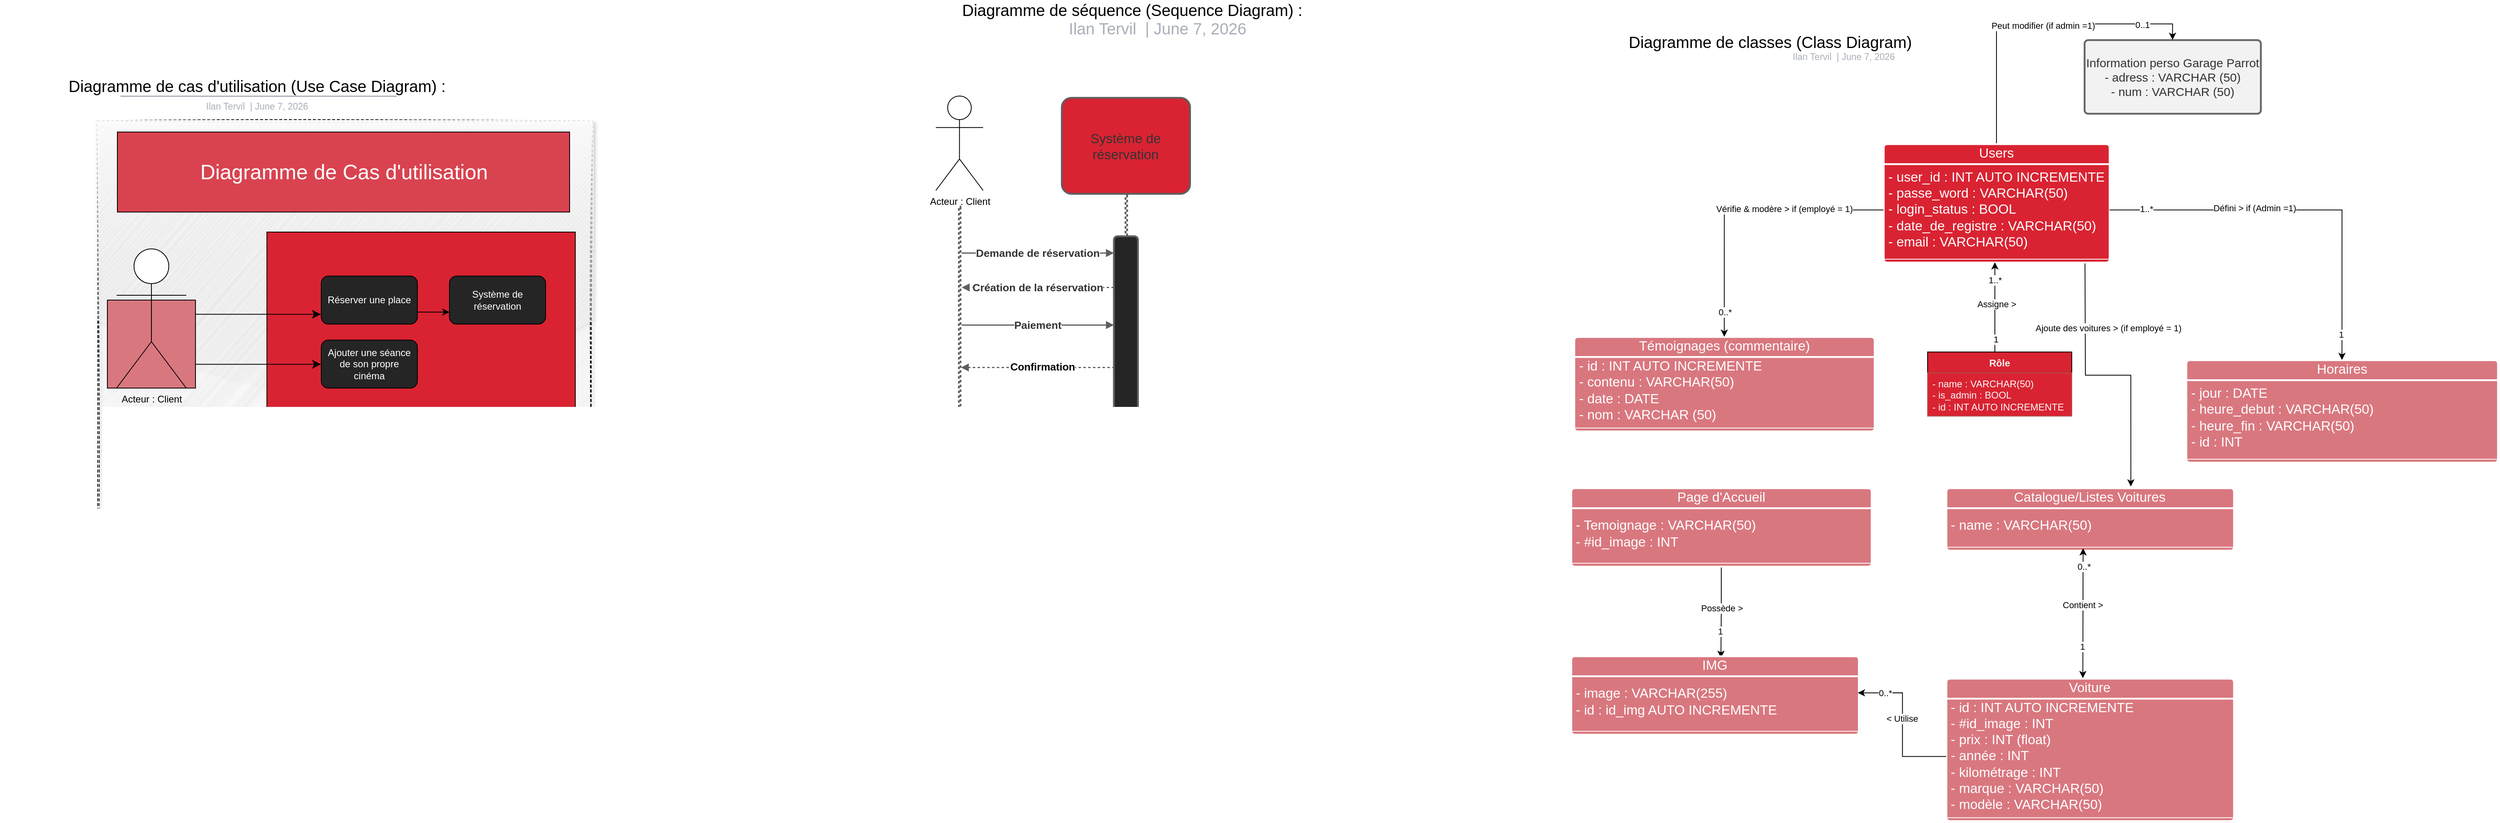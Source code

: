 <mxfile version="21.6.6" type="github">
  <diagram name="Page-1" id="wQw_KMx7CQy3UjBhMsqz">
    <mxGraphModel dx="5668" dy="2853" grid="1" gridSize="10" guides="1" tooltips="1" connect="1" arrows="1" fold="1" page="1" pageScale="1" pageWidth="827" pageHeight="1169" math="0" shadow="0">
      <root>
        <mxCell id="0" />
        <mxCell id="1" parent="0" />
        <mxCell id="HnynXK6BrLuGzu9qscMR-1" value="" style="whiteSpace=wrap;html=1;aspect=fixed;dashed=1;rounded=0;glass=1;shadow=1;fillColor=#F2F2F2;sketch=1;curveFitting=1;jiggle=2;" vertex="1" parent="1">
          <mxGeometry x="-2220" y="-969" width="619" height="619" as="geometry" />
        </mxCell>
        <mxCell id="HnynXK6BrLuGzu9qscMR-4" value="" style="whiteSpace=wrap;html=1;aspect=fixed;fillColor=#D9777F;strokeColor=#000000;" vertex="1" parent="1">
          <mxGeometry x="-2206.99" y="-745" width="110" height="110" as="geometry" />
        </mxCell>
        <mxCell id="HnynXK6BrLuGzu9qscMR-5" value="&lt;font color=&quot;#ffffff&quot; style=&quot;font-size: 26px;&quot;&gt;Diagramme de Cas d&#39;utilisation&lt;/font&gt;" style="rounded=0;whiteSpace=wrap;html=1;fillColor=#D94350;" vertex="1" parent="1">
          <mxGeometry x="-2194.5" y="-955" width="564.5" height="100" as="geometry" />
        </mxCell>
        <mxCell id="HnynXK6BrLuGzu9qscMR-6" value="" style="whiteSpace=wrap;html=1;aspect=fixed;fillColor=#D92332;" vertex="1" parent="1">
          <mxGeometry x="-2007.87" y="-830" width="385" height="385" as="geometry" />
        </mxCell>
        <mxCell id="HnynXK6BrLuGzu9qscMR-7" value="Acteur : Client" style="shape=umlActor;verticalLabelPosition=bottom;verticalAlign=top;html=1;outlineConnect=0;" vertex="1" parent="1">
          <mxGeometry x="-2195.5" y="-809" width="87" height="174" as="geometry" />
        </mxCell>
        <mxCell id="HnynXK6BrLuGzu9qscMR-44" style="edgeStyle=orthogonalEdgeStyle;rounded=0;orthogonalLoop=1;jettySize=auto;html=1;exitX=1;exitY=0.75;exitDx=0;exitDy=0;entryX=0;entryY=0.75;entryDx=0;entryDy=0;" edge="1" parent="1" source="HnynXK6BrLuGzu9qscMR-10" target="HnynXK6BrLuGzu9qscMR-43">
          <mxGeometry relative="1" as="geometry">
            <Array as="points" />
          </mxGeometry>
        </mxCell>
        <mxCell id="HnynXK6BrLuGzu9qscMR-10" value="&lt;font color=&quot;#ffffff&quot;&gt;Réserver une place&lt;br&gt;&lt;/font&gt;" style="rounded=1;whiteSpace=wrap;html=1;fillColor=#262526;" vertex="1" parent="1">
          <mxGeometry x="-1940" y="-775" width="120" height="60" as="geometry" />
        </mxCell>
        <mxCell id="HnynXK6BrLuGzu9qscMR-21" value="" style="edgeStyle=segmentEdgeStyle;endArrow=classic;html=1;curved=0;rounded=0;endSize=8;startSize=8;entryX=-0.005;entryY=0.792;entryDx=0;entryDy=0;entryPerimeter=0;exitX=0.998;exitY=0.207;exitDx=0;exitDy=0;exitPerimeter=0;" edge="1" parent="1" target="HnynXK6BrLuGzu9qscMR-10">
          <mxGeometry width="50" height="50" relative="1" as="geometry">
            <mxPoint x="-2097.21" y="-727.23" as="sourcePoint" />
            <mxPoint x="-1939.28" y="-727.44" as="targetPoint" />
          </mxGeometry>
        </mxCell>
        <mxCell id="HnynXK6BrLuGzu9qscMR-32" value="" style="group;dropTarget=0;pointerEvents=0;" vertex="1" parent="1">
          <mxGeometry x="-2340" y="-1030" width="640" height="45" as="geometry" />
        </mxCell>
        <mxCell id="HnynXK6BrLuGzu9qscMR-33" value="&lt;font style=&quot;font-size: 20px;&quot;&gt;Diagramme de cas d&#39;utilisation (Use Case Diagram) :&lt;/font&gt;" style="points=[[0.233,0.967,0]];html=1;overflow=block;blockSpacing=1;whiteSpace=wrap;fontSize=16;fontColor=default;align=center;spacingLeft=7;spacingRight=7;spacingTop=2;spacing=3;strokeOpacity=0;fillOpacity=0;rounded=1;absoluteArcSize=1;arcSize=12;fillColor=#ffffff;strokeWidth=1.5;lucidId=E0v4OU6HhNtv;" vertex="1" parent="HnynXK6BrLuGzu9qscMR-32">
          <mxGeometry width="640" height="31" as="geometry" />
        </mxCell>
        <UserObject label="Ilan Tervil&amp;nbsp; |  %date{mmmm d, yyyy}%" placeholders="1" id="HnynXK6BrLuGzu9qscMR-34">
          <mxCell style="html=1;overflow=block;blockSpacing=1;whiteSpace=wrap;fontSize=11.5;fontColor=#a9afb8;align=center;spacingLeft=7;spacingRight=7;spacingTop=2;spacing=3;strokeOpacity=0;fillOpacity=0;rounded=1;absoluteArcSize=1;arcSize=12;fillColor=#ffffff;strokeWidth=1.5;lucidId=E0v46zYpy2dv;" vertex="1" parent="HnynXK6BrLuGzu9qscMR-32">
            <mxGeometry y="31" width="640" height="14" as="geometry" />
          </mxCell>
        </UserObject>
        <mxCell id="HnynXK6BrLuGzu9qscMR-35" value="" style="html=1;jettySize=18;whiteSpace=wrap;fontSize=13;fontFamily=Helvetica;strokeColor=#a9afb8;strokeOpacity=100;strokeWidth=1.5;rounded=0;startArrow=none;endArrow=none;exitX=0.233;exitY=0.967;exitPerimeter=0;lucidId=E0v4RzTpeAeE;" edge="1" parent="HnynXK6BrLuGzu9qscMR-32" source="HnynXK6BrLuGzu9qscMR-33">
          <mxGeometry width="100" height="100" relative="1" as="geometry">
            <Array as="points" />
            <mxPoint x="494" y="30" as="targetPoint" />
          </mxGeometry>
        </mxCell>
        <mxCell id="HnynXK6BrLuGzu9qscMR-43" value="&lt;font color=&quot;#ffffff&quot;&gt;Système de réservation&lt;br&gt;&lt;/font&gt;" style="rounded=1;whiteSpace=wrap;html=1;fillColor=#262526;" vertex="1" parent="1">
          <mxGeometry x="-1780" y="-775" width="120" height="60" as="geometry" />
        </mxCell>
        <UserObject label="&lt;div style=&quot;display: flex; justify-content: flex-start; text-align: left; align-items: baseline; line-height: 1.25; margin-top: -2px; font-size: 20px;&quot;&gt;&lt;span style=&quot;color: rgb(0, 0, 0);&quot;&gt;&lt;font style=&quot;font-size: 20px;&quot;&gt;Diagramme de séquence (Sequence Diagram) :&lt;br&gt;&lt;/font&gt;&lt;/span&gt;&lt;/div&gt;&lt;div style=&quot;display: flex; justify-content: center; text-align: center; align-items: baseline; line-height: 1.25; margin-left: 7px; margin-right: 7px; margin-top: -2px; font-size: 20px;&quot;&gt;&lt;span style=&quot;color: rgb(169, 175, 184);&quot;&gt;&lt;font style=&quot;font-size: 20px;&quot;&gt;Ilan Tervil&amp;nbsp; |  %date{mmmm d, yyyy}%&lt;/font&gt;&lt;/span&gt;&lt;/div&gt;" placeholders="1" id="HnynXK6BrLuGzu9qscMR-51">
          <mxCell style="html=1;overflow=block;blockSpacing=1;whiteSpace=wrap;fontSize=13;align=left;spacing=3.8;verticalAlign=top;strokeColor=none;fillOpacity=0;fillColor=#ffffff;strokeWidth=0;lucidId=O.v4v.V5B6~r;" vertex="1" parent="1">
            <mxGeometry x="-1142.87" y="-1120" width="494" height="46" as="geometry" />
          </mxCell>
        </UserObject>
        <mxCell id="HnynXK6BrLuGzu9qscMR-52" value="" style="html=1;overflow=block;blockSpacing=1;whiteSpace=wrap;rounded=1;absoluteArcSize=1;arcSize=24;container=1;pointerEvents=0;collapsible=0;recursiveResize=0;fontSize=13;align=center;spacing=0;strokeColor=#5e5e5e;strokeOpacity=100;fillOpacity=100;fillColor=#D92332;strokeWidth=2.3;lucidId=O.v4sSC.tmU.;" vertex="1" parent="1">
          <mxGeometry x="-1015.87" y="-998" width="160" height="120" as="geometry" />
        </mxCell>
        <mxCell id="HnynXK6BrLuGzu9qscMR-53" value="Système de &lt;br&gt;réservation" style="html=1;overflow=block;blockSpacing=1;whiteSpace=wrap;fontSize=16.7;fontColor=#333333;align=center;spacing=3.8;strokeOpacity=0;fillOpacity=0;rounded=1;absoluteArcSize=1;arcSize=9;fillColor=#ffffff;strokeWidth=2.3;lucidId=O.v4Upmj7qb6;" vertex="1" parent="1">
          <mxGeometry x="-1025.87" y="-960" width="180" height="45" as="geometry" />
        </mxCell>
        <mxCell id="HnynXK6BrLuGzu9qscMR-57" value="" style="html=1;overflow=block;blockSpacing=1;whiteSpace=wrap;fontSize=13;spacing=0;strokeColor=#5e5e5e;strokeOpacity=100;rounded=1;absoluteArcSize=1;arcSize=9;rotation=-270;dashed=1;fixDash=1;strokeWidth=2.3;lucidId=O.v4MvfRuMcS;" vertex="1" parent="1">
          <mxGeometry x="-1087.13" y="-726.73" width="303.52" height="2" as="geometry" />
        </mxCell>
        <mxCell id="HnynXK6BrLuGzu9qscMR-61" value="" style="html=1;overflow=block;blockSpacing=1;whiteSpace=wrap;fontSize=13;spacing=0;strokeColor=#5E5E5E;strokeOpacity=100;fillOpacity=100;rounded=1;absoluteArcSize=1;arcSize=9;fillColor=#262526;strokeWidth=2.3;lucidId=O.v4kSHFRUKb;" vertex="1" parent="1">
          <mxGeometry x="-950.87" y="-825" width="30" height="245" as="geometry" />
        </mxCell>
        <mxCell id="HnynXK6BrLuGzu9qscMR-62" value="" style="html=1;overflow=block;blockSpacing=1;whiteSpace=wrap;fontSize=13;spacing=0;strokeColor=#5e5e5e;strokeOpacity=100;rounded=1;absoluteArcSize=1;arcSize=9;rotation=-270;dashed=1;fixDash=1;strokeWidth=2.3;lucidId=O.v4rNS-CwyW;" vertex="1" parent="1">
          <mxGeometry x="-1285.78" y="-721.09" width="284.81" height="2" as="geometry" />
        </mxCell>
        <mxCell id="HnynXK6BrLuGzu9qscMR-79" value="" style="html=1;jettySize=18;whiteSpace=wrap;fontSize=13;strokeColor=#5E5E5E;strokeWidth=1.5;rounded=1;arcSize=12;edgeStyle=orthogonalEdgeStyle;startArrow=block;startFill=1;endArrow=none;lucidId=wtw4ixZKij.u;" edge="1" parent="1">
          <mxGeometry width="100" height="100" relative="1" as="geometry">
            <Array as="points" />
            <mxPoint x="-950.87" y="-804" as="sourcePoint" />
            <mxPoint x="-1140.87" y="-804" as="targetPoint" />
          </mxGeometry>
        </mxCell>
        <mxCell id="HnynXK6BrLuGzu9qscMR-80" value="Demande de réservation" style="text;html=1;resizable=0;labelBackgroundColor=default;align=center;verticalAlign=middle;fontStyle=1;fontColor=#333333;fontSize=13.3;" vertex="1" parent="HnynXK6BrLuGzu9qscMR-79">
          <mxGeometry relative="1" as="geometry">
            <mxPoint as="offset" />
          </mxGeometry>
        </mxCell>
        <mxCell id="HnynXK6BrLuGzu9qscMR-81" value="" style="html=1;jettySize=18;whiteSpace=wrap;fontSize=13;strokeColor=#5E5E5E;dashed=1;fixDash=1;strokeWidth=1.5;rounded=1;arcSize=12;edgeStyle=orthogonalEdgeStyle;startArrow=none;endArrow=block;endFill=1;lucidId=wtw47-qaW_Ss;" edge="1" parent="1">
          <mxGeometry width="100" height="100" relative="1" as="geometry">
            <Array as="points" />
            <mxPoint x="-950.87" y="-761" as="sourcePoint" />
            <mxPoint x="-1140.87" y="-761" as="targetPoint" />
          </mxGeometry>
        </mxCell>
        <mxCell id="HnynXK6BrLuGzu9qscMR-82" value="Création de la réservation " style="text;html=1;resizable=0;labelBackgroundColor=default;align=center;verticalAlign=middle;fontStyle=1;fontColor=#333333;fontSize=13.3;" vertex="1" parent="HnynXK6BrLuGzu9qscMR-81">
          <mxGeometry relative="1" as="geometry">
            <mxPoint as="offset" />
          </mxGeometry>
        </mxCell>
        <mxCell id="HnynXK6BrLuGzu9qscMR-83" value="" style="html=1;jettySize=18;whiteSpace=wrap;fontSize=13;strokeColor=#5E5E5E;strokeWidth=1.5;rounded=1;arcSize=12;edgeStyle=orthogonalEdgeStyle;startArrow=block;startFill=1;endArrow=none;lucidId=wtw4JS.fzAdc;" edge="1" parent="1">
          <mxGeometry width="100" height="100" relative="1" as="geometry">
            <Array as="points" />
            <mxPoint x="-950.87" y="-714" as="sourcePoint" />
            <mxPoint x="-1140.87" y="-714" as="targetPoint" />
          </mxGeometry>
        </mxCell>
        <mxCell id="HnynXK6BrLuGzu9qscMR-84" value="Paiement" style="text;html=1;resizable=0;labelBackgroundColor=default;align=center;verticalAlign=middle;fontStyle=1;fontColor=#333333;fontSize=13.3;" vertex="1" parent="HnynXK6BrLuGzu9qscMR-83">
          <mxGeometry relative="1" as="geometry">
            <mxPoint as="offset" />
          </mxGeometry>
        </mxCell>
        <mxCell id="HnynXK6BrLuGzu9qscMR-87" value="" style="html=1;jettySize=18;whiteSpace=wrap;fontSize=13;strokeColor=#5E5E5E;dashed=1;fixDash=1;strokeWidth=1.5;rounded=1;arcSize=12;edgeStyle=orthogonalEdgeStyle;startArrow=none;endArrow=block;endFill=1;lucidId=-tw4iL17KhE3;" edge="1" parent="1">
          <mxGeometry width="100" height="100" relative="1" as="geometry">
            <Array as="points" />
            <mxPoint x="-950" y="-661" as="sourcePoint" />
            <mxPoint x="-1141.87" y="-661" as="targetPoint" />
          </mxGeometry>
        </mxCell>
        <mxCell id="HnynXK6BrLuGzu9qscMR-167" value="&lt;b&gt;&lt;font style=&quot;font-size: 13px;&quot;&gt;Confirmation&lt;/font&gt;&lt;/b&gt;" style="edgeLabel;html=1;align=center;verticalAlign=middle;resizable=0;points=[];" vertex="1" connectable="0" parent="HnynXK6BrLuGzu9qscMR-87">
          <mxGeometry x="0.251" y="-1" relative="1" as="geometry">
            <mxPoint x="30" as="offset" />
          </mxGeometry>
        </mxCell>
        <mxCell id="HnynXK6BrLuGzu9qscMR-109" value="Acteur : Client" style="shape=umlActor;verticalLabelPosition=bottom;verticalAlign=top;html=1;outlineConnect=0;" vertex="1" parent="1">
          <mxGeometry x="-1172.87" y="-1000" width="59" height="118" as="geometry" />
        </mxCell>
        <UserObject label="&lt;div style=&quot;display: flex; justify-content: flex-start; text-align: left; align-items: baseline; line-height: 1.25; margin-top: -2px;&quot;&gt;&lt;span style=&quot;color: rgb(0, 0, 0);&quot;&gt;&lt;font style=&quot;font-size: 20px;&quot;&gt;Diagramme de classes (Class Diagram)&lt;/font&gt;&lt;br&gt;&lt;/span&gt;&lt;/div&gt;&lt;div style=&quot;display: flex; justify-content: center; text-align: center; align-items: baseline; font-size: 0; line-height: 1.25;margin-left: 7px;margin-right: 7px;margin-top: 2px;margin-top: -2px;&quot;&gt;&lt;span&gt;&lt;span style=&quot;font-size:11.5px;color:#a9afb8;&quot;&gt;Ilan Tervil&amp;nbsp; |  %date{mmmm d, yyyy}%&lt;/span&gt;&lt;/span&gt;&lt;/div&gt;" placeholders="1" id="HnynXK6BrLuGzu9qscMR-110">
          <mxCell style="html=1;overflow=block;blockSpacing=1;whiteSpace=wrap;fontSize=13;align=left;spacing=3.8;verticalAlign=top;strokeColor=none;fillOpacity=0;fillColor=#ffffff;strokeWidth=0;lucidId=5Hx4jj2AYFTZ;" vertex="1" parent="1">
            <mxGeometry x="-311" y="-1080.11" width="543" height="62" as="geometry" />
          </mxCell>
        </UserObject>
        <mxCell id="HnynXK6BrLuGzu9qscMR-111" value="Information perso Garage Parrot&lt;br&gt;- adress : VARCHAR (50)&lt;br&gt;- num : VARCHAR (50)" style="html=1;overflow=block;blockSpacing=1;whiteSpace=wrap;fontSize=15;fontColor=#333333;align=center;spacing=0;strokeColor=#666666;strokeOpacity=100;fillOpacity=100;rounded=1;absoluteArcSize=1;arcSize=9;fillColor=#F2F2F2;strokeWidth=2.3;" vertex="1" parent="1">
          <mxGeometry x="260.75" y="-1070.11" width="220" height="92" as="geometry" />
        </mxCell>
        <mxCell id="HnynXK6BrLuGzu9qscMR-112" style="edgeStyle=orthogonalEdgeStyle;rounded=0;orthogonalLoop=1;jettySize=auto;html=1;entryX=0.642;entryY=-0.024;entryDx=0;entryDy=0;entryPerimeter=0;exitX=0.892;exitY=0.77;exitDx=0;exitDy=0;exitPerimeter=0;" edge="1" parent="1" source="HnynXK6BrLuGzu9qscMR-119" target="HnynXK6BrLuGzu9qscMR-129">
          <mxGeometry relative="1" as="geometry">
            <mxPoint x="262" y="-790.11" as="sourcePoint" />
            <Array as="points">
              <mxPoint x="262" y="-790.11" />
              <mxPoint x="262" y="-790.11" />
              <mxPoint x="262" y="-651.11" />
              <mxPoint x="319" y="-651.11" />
            </Array>
          </mxGeometry>
        </mxCell>
        <mxCell id="HnynXK6BrLuGzu9qscMR-113" value="Ajoute des voitures &amp;gt; (if employé = 1)&amp;nbsp;" style="edgeLabel;html=1;align=center;verticalAlign=middle;resizable=0;points=[];" vertex="1" connectable="0" parent="HnynXK6BrLuGzu9qscMR-112">
          <mxGeometry x="-0.026" relative="1" as="geometry">
            <mxPoint x="8" y="-59" as="offset" />
          </mxGeometry>
        </mxCell>
        <mxCell id="HnynXK6BrLuGzu9qscMR-114" style="edgeStyle=orthogonalEdgeStyle;rounded=0;orthogonalLoop=1;jettySize=auto;html=1;entryX=0.5;entryY=0;entryDx=0;entryDy=0;" edge="1" parent="1" source="HnynXK6BrLuGzu9qscMR-117" target="HnynXK6BrLuGzu9qscMR-111">
          <mxGeometry relative="1" as="geometry" />
        </mxCell>
        <mxCell id="HnynXK6BrLuGzu9qscMR-115" value="Peut modifier (if admin =1)" style="edgeLabel;html=1;align=center;verticalAlign=middle;resizable=0;points=[];" vertex="1" connectable="0" parent="HnynXK6BrLuGzu9qscMR-114">
          <mxGeometry x="0.064" y="-2" relative="1" as="geometry">
            <mxPoint as="offset" />
          </mxGeometry>
        </mxCell>
        <mxCell id="HnynXK6BrLuGzu9qscMR-116" value="0..1" style="edgeLabel;html=1;align=center;verticalAlign=middle;resizable=0;points=[];" vertex="1" connectable="0" parent="HnynXK6BrLuGzu9qscMR-114">
          <mxGeometry x="0.704" y="-1" relative="1" as="geometry">
            <mxPoint as="offset" />
          </mxGeometry>
        </mxCell>
        <mxCell id="HnynXK6BrLuGzu9qscMR-117" value="Users" style="html=1;overflow=block;blockSpacing=1;swimlane;childLayout=stackLayout;horizontal=1;horizontalStack=0;resizeParent=1;resizeParentMax=0;resizeLast=0;collapsible=0;fontStyle=0;marginBottom=0;swimlaneFillColor=#D92332;startSize=25;whiteSpace=wrap;fontSize=16.7;fontColor=#ffffff;align=center;spacing=0;strokeColor=#ffffff;strokeOpacity=100;fillOpacity=100;rounded=1;absoluteArcSize=1;arcSize=9;fillColor=#D92332;strokeWidth=2.3;" vertex="1" parent="1">
          <mxGeometry x="10" y="-940.11" width="282" height="148" as="geometry" />
        </mxCell>
        <mxCell id="HnynXK6BrLuGzu9qscMR-118" value="- user_id : INT AUTO INCREMENTE&lt;br&gt;- passe_word : VARCHAR(50)&lt;br&gt;- login_status : BOOL&lt;br&gt;- date_de_registre : VARCHAR(50)&lt;br&gt;- email : VARCHAR(50)" style="part=1;html=1;resizeHeight=0;strokeColor=none;fillColor=none;align=left;verticalAlign=middle;spacingLeft=4;spacingRight=4;overflow=hidden;rotatable=0;points=[[0,0.5],[1,0.5]];portConstraint=eastwest;swimlaneFillColor=#06042e;strokeOpacity=100;fillOpacity=100;whiteSpace=wrap;fontSize=16.7;fontColor=#ffffff;" vertex="1" parent="HnynXK6BrLuGzu9qscMR-117">
          <mxGeometry y="25" width="282" height="115" as="geometry" />
        </mxCell>
        <mxCell id="HnynXK6BrLuGzu9qscMR-119" value="" style="line;strokeWidth=1;fillColor=none;align=left;verticalAlign=middle;spacingTop=-1;spacingLeft=3;spacingRight=3;rotatable=0;labelPosition=right;points=[];portConstraint=eastwest;strokeColor=#FFFFFF;" vertex="1" parent="HnynXK6BrLuGzu9qscMR-117">
          <mxGeometry y="140" width="282" height="8" as="geometry" />
        </mxCell>
        <mxCell id="HnynXK6BrLuGzu9qscMR-120" style="edgeStyle=orthogonalEdgeStyle;rounded=0;orthogonalLoop=1;jettySize=auto;html=1;entryX=0.521;entryY=0.024;entryDx=0;entryDy=0;entryPerimeter=0;" edge="1" parent="1" source="HnynXK6BrLuGzu9qscMR-123" target="HnynXK6BrLuGzu9qscMR-153">
          <mxGeometry relative="1" as="geometry" />
        </mxCell>
        <mxCell id="HnynXK6BrLuGzu9qscMR-121" value="Possède &amp;gt;" style="edgeLabel;html=1;align=center;verticalAlign=middle;resizable=0;points=[];" vertex="1" connectable="0" parent="HnynXK6BrLuGzu9qscMR-120">
          <mxGeometry x="-0.359" relative="1" as="geometry">
            <mxPoint y="15" as="offset" />
          </mxGeometry>
        </mxCell>
        <mxCell id="HnynXK6BrLuGzu9qscMR-122" value="1" style="edgeLabel;html=1;align=center;verticalAlign=middle;resizable=0;points=[];" vertex="1" connectable="0" parent="HnynXK6BrLuGzu9qscMR-120">
          <mxGeometry x="0.411" y="-1" relative="1" as="geometry">
            <mxPoint as="offset" />
          </mxGeometry>
        </mxCell>
        <mxCell id="HnynXK6BrLuGzu9qscMR-123" value="Page d&#39;Accueil" style="html=1;overflow=block;blockSpacing=1;swimlane;childLayout=stackLayout;horizontal=1;horizontalStack=0;resizeParent=1;resizeParentMax=0;resizeLast=0;collapsible=0;fontStyle=0;marginBottom=0;swimlaneFillColor=#D9777F;startSize=25;whiteSpace=wrap;fontSize=16.7;fontColor=#ffffff;align=center;spacing=0;strokeColor=#ffffff;strokeOpacity=100;fillOpacity=100;rounded=1;absoluteArcSize=1;arcSize=9;fillColor=#D9777F;strokeWidth=2.3;" vertex="1" parent="1">
          <mxGeometry x="-380" y="-510.11" width="375" height="98" as="geometry" />
        </mxCell>
        <mxCell id="HnynXK6BrLuGzu9qscMR-124" value="- Temoignage : VARCHAR(50)&lt;br&gt;- #id_image : INT" style="part=1;html=1;resizeHeight=0;strokeColor=none;fillColor=none;align=left;verticalAlign=middle;spacingLeft=4;spacingRight=4;overflow=hidden;rotatable=0;points=[[0,0.5],[1,0.5]];portConstraint=eastwest;swimlaneFillColor=#272733;strokeOpacity=100;fillOpacity=100;whiteSpace=wrap;fontSize=16.7;fontColor=#ffffff;" vertex="1" parent="HnynXK6BrLuGzu9qscMR-123">
          <mxGeometry y="25" width="375" height="65" as="geometry" />
        </mxCell>
        <mxCell id="HnynXK6BrLuGzu9qscMR-125" value="" style="line;strokeWidth=1;align=left;verticalAlign=middle;spacingTop=-1;spacingLeft=3;spacingRight=3;rotatable=0;labelPosition=right;points=[];portConstraint=eastwest;strokeColor=#FFFFFF;" vertex="1" parent="HnynXK6BrLuGzu9qscMR-123">
          <mxGeometry y="90" width="375" height="8" as="geometry" />
        </mxCell>
        <mxCell id="HnynXK6BrLuGzu9qscMR-126" value="Témoignages (commentaire)" style="html=1;overflow=block;blockSpacing=1;swimlane;childLayout=stackLayout;horizontal=1;horizontalStack=0;resizeParent=1;resizeParentMax=0;resizeLast=0;collapsible=0;fontStyle=0;marginBottom=0;swimlaneFillColor=#D9777F;startSize=25;whiteSpace=wrap;fontSize=16.7;fontColor=#ffffff;align=center;spacing=0;strokeColor=#ffffff;strokeOpacity=100;fillOpacity=100;rounded=1;absoluteArcSize=1;arcSize=9;fillColor=#D9777F;strokeWidth=2.3;" vertex="1" parent="1">
          <mxGeometry x="-376.25" y="-699.11" width="375" height="118" as="geometry" />
        </mxCell>
        <mxCell id="HnynXK6BrLuGzu9qscMR-127" value="- id : INT AUTO INCREMENTE&lt;br&gt;- contenu : VARCHAR(50)&lt;br&gt;- date : DATE&lt;br&gt;- nom : VARCHAR (50)&amp;nbsp;" style="part=1;html=1;resizeHeight=0;strokeColor=none;fillColor=none;align=left;verticalAlign=middle;spacingLeft=4;spacingRight=4;overflow=hidden;rotatable=0;points=[[0,0.5],[1,0.5]];portConstraint=eastwest;swimlaneFillColor=#272733;strokeOpacity=100;fillOpacity=100;whiteSpace=wrap;fontSize=16.7;fontColor=#ffffff;" vertex="1" parent="HnynXK6BrLuGzu9qscMR-126">
          <mxGeometry y="25" width="375" height="85" as="geometry" />
        </mxCell>
        <mxCell id="HnynXK6BrLuGzu9qscMR-128" value="" style="line;strokeWidth=1;fillColor=none;align=left;verticalAlign=middle;spacingTop=-1;spacingLeft=3;spacingRight=3;rotatable=0;labelPosition=right;points=[];portConstraint=eastwest;fontColor=#FFFFFF;strokeColor=#FFFFFF;" vertex="1" parent="HnynXK6BrLuGzu9qscMR-126">
          <mxGeometry y="110" width="375" height="8" as="geometry" />
        </mxCell>
        <mxCell id="HnynXK6BrLuGzu9qscMR-129" value="Catalogue/Listes Voitures" style="html=1;overflow=block;blockSpacing=1;swimlane;childLayout=stackLayout;horizontal=1;horizontalStack=0;resizeParent=1;resizeParentMax=0;resizeLast=0;collapsible=0;fontStyle=0;marginBottom=0;swimlaneFillColor=#D9777F;startSize=25;whiteSpace=wrap;fontSize=16.7;fontColor=#ffffff;align=center;spacing=0;strokeColor=#ffffff;strokeOpacity=100;fillOpacity=100;rounded=1;absoluteArcSize=1;arcSize=9;fillColor=#D9777F;strokeWidth=2.3;" vertex="1" parent="1">
          <mxGeometry x="88.25" y="-510.11" width="359" height="78" as="geometry" />
        </mxCell>
        <mxCell id="HnynXK6BrLuGzu9qscMR-130" value="&lt;span style=&quot;background-color: initial;&quot;&gt;- name :&amp;nbsp;&lt;/span&gt;VARCHAR(50)" style="part=1;html=1;resizeHeight=0;strokeColor=none;fillColor=none;align=left;verticalAlign=middle;spacingLeft=4;spacingRight=4;overflow=hidden;rotatable=0;points=[[0,0.5],[1,0.5]];portConstraint=eastwest;swimlaneFillColor=#272733;strokeOpacity=100;fillOpacity=100;whiteSpace=wrap;fontSize=16.7;fontColor=#ffffff;" vertex="1" parent="HnynXK6BrLuGzu9qscMR-129">
          <mxGeometry y="25" width="359" height="45" as="geometry" />
        </mxCell>
        <mxCell id="HnynXK6BrLuGzu9qscMR-131" value="" style="line;strokeWidth=1;fillColor=none;align=left;verticalAlign=middle;spacingTop=-1;spacingLeft=3;spacingRight=3;rotatable=0;labelPosition=right;points=[];portConstraint=eastwest;strokeColor=#FFFFFF;" vertex="1" parent="HnynXK6BrLuGzu9qscMR-129">
          <mxGeometry y="70" width="359" height="8" as="geometry" />
        </mxCell>
        <mxCell id="HnynXK6BrLuGzu9qscMR-132" value="Voiture" style="html=1;overflow=block;blockSpacing=1;swimlane;childLayout=stackLayout;horizontal=1;horizontalStack=0;resizeParent=1;resizeParentMax=0;resizeLast=0;collapsible=0;fontStyle=0;marginBottom=0;swimlaneFillColor=#D9777F;startSize=25;whiteSpace=wrap;fontSize=16.7;fontColor=#ffffff;align=center;spacing=0;strokeColor=#ffffff;strokeOpacity=100;fillOpacity=100;rounded=1;absoluteArcSize=1;arcSize=9;fillColor=#D9777F;strokeWidth=2.3;" vertex="1" parent="1">
          <mxGeometry x="88.25" y="-272.11" width="359" height="178" as="geometry" />
        </mxCell>
        <mxCell id="HnynXK6BrLuGzu9qscMR-133" value="- id : INT AUTO INCREMENTE&lt;br&gt;- #id_image : INT&lt;br&gt;- prix : INT (float)&lt;br&gt;- année : INT&lt;br&gt;- kilométrage : INT&lt;br&gt;- marque : VARCHAR(50)&lt;br&gt;- modèle : VARCHAR(50)" style="part=1;html=1;resizeHeight=0;strokeColor=none;fillColor=none;align=left;verticalAlign=middle;spacingLeft=4;spacingRight=4;overflow=hidden;rotatable=0;points=[[0,0.5],[1,0.5]];portConstraint=eastwest;swimlaneFillColor=#272733;strokeOpacity=100;fillOpacity=100;whiteSpace=wrap;fontSize=16.7;fontColor=#ffffff;" vertex="1" parent="HnynXK6BrLuGzu9qscMR-132">
          <mxGeometry y="25" width="359" height="145" as="geometry" />
        </mxCell>
        <mxCell id="HnynXK6BrLuGzu9qscMR-134" value="" style="line;strokeWidth=1;fillColor=none;align=left;verticalAlign=middle;spacingTop=-1;spacingLeft=3;spacingRight=3;rotatable=0;labelPosition=right;points=[];portConstraint=eastwest;strokeColor=#FFFFFF;" vertex="1" parent="HnynXK6BrLuGzu9qscMR-132">
          <mxGeometry y="170" width="359" height="8" as="geometry" />
        </mxCell>
        <mxCell id="HnynXK6BrLuGzu9qscMR-135" value="Horaires" style="html=1;overflow=block;blockSpacing=1;swimlane;childLayout=stackLayout;horizontal=1;horizontalStack=0;resizeParent=1;resizeParentMax=0;resizeLast=0;collapsible=0;fontStyle=0;marginBottom=0;swimlaneFillColor=#D9777F;startSize=25;whiteSpace=wrap;fontSize=16.7;fontColor=#ffffff;align=center;spacing=0;strokeColor=#ffffff;strokeOpacity=100;fillOpacity=100;rounded=1;absoluteArcSize=1;arcSize=9;fillColor=#D9777F;strokeWidth=2.3;" vertex="1" parent="1">
          <mxGeometry x="387.75" y="-670.11" width="389" height="128" as="geometry" />
        </mxCell>
        <mxCell id="HnynXK6BrLuGzu9qscMR-136" value="- jour : DATE&lt;br&gt;- heure_debut&amp;nbsp;: VARCHAR(50)&lt;br&gt;-&amp;nbsp;heure_fin : VARCHAR(50)&lt;br&gt;-&amp;nbsp;id : INT&amp;nbsp;" style="part=1;html=1;resizeHeight=0;strokeColor=none;fillColor=none;align=left;verticalAlign=middle;spacingLeft=4;spacingRight=4;overflow=hidden;rotatable=0;points=[[0,0.5],[1,0.5]];portConstraint=eastwest;swimlaneFillColor=#272733;strokeOpacity=100;fillOpacity=100;whiteSpace=wrap;fontSize=16.7;fontColor=#ffffff;" vertex="1" parent="HnynXK6BrLuGzu9qscMR-135">
          <mxGeometry y="25" width="389" height="95" as="geometry" />
        </mxCell>
        <mxCell id="HnynXK6BrLuGzu9qscMR-137" value="" style="line;strokeWidth=1;fillColor=none;align=left;verticalAlign=middle;spacingTop=-1;spacingLeft=3;spacingRight=3;rotatable=0;labelPosition=right;points=[];portConstraint=eastwest;strokeColor=#FFFFFF;" vertex="1" parent="HnynXK6BrLuGzu9qscMR-135">
          <mxGeometry y="120" width="389" height="8" as="geometry" />
        </mxCell>
        <mxCell id="HnynXK6BrLuGzu9qscMR-138" style="edgeStyle=orthogonalEdgeStyle;rounded=0;orthogonalLoop=1;jettySize=auto;html=1;entryX=0.493;entryY=0.982;entryDx=0;entryDy=0;entryPerimeter=0;" edge="1" parent="1" source="HnynXK6BrLuGzu9qscMR-142" target="HnynXK6BrLuGzu9qscMR-119">
          <mxGeometry relative="1" as="geometry">
            <Array as="points">
              <mxPoint x="149" y="-750.11" />
              <mxPoint x="149" y="-750.11" />
            </Array>
          </mxGeometry>
        </mxCell>
        <mxCell id="HnynXK6BrLuGzu9qscMR-139" value="Assigne &amp;gt;" style="edgeLabel;html=1;align=center;verticalAlign=middle;resizable=0;points=[];" vertex="1" connectable="0" parent="HnynXK6BrLuGzu9qscMR-138">
          <mxGeometry x="0.222" relative="1" as="geometry">
            <mxPoint x="2" y="8" as="offset" />
          </mxGeometry>
        </mxCell>
        <mxCell id="HnynXK6BrLuGzu9qscMR-140" value="1" style="edgeLabel;html=1;align=center;verticalAlign=middle;resizable=0;points=[];" vertex="1" connectable="0" parent="HnynXK6BrLuGzu9qscMR-138">
          <mxGeometry x="-0.715" y="-1" relative="1" as="geometry">
            <mxPoint as="offset" />
          </mxGeometry>
        </mxCell>
        <mxCell id="HnynXK6BrLuGzu9qscMR-141" value="1..*" style="edgeLabel;html=1;align=center;verticalAlign=middle;resizable=0;points=[];" vertex="1" connectable="0" parent="HnynXK6BrLuGzu9qscMR-138">
          <mxGeometry x="0.617" relative="1" as="geometry">
            <mxPoint as="offset" />
          </mxGeometry>
        </mxCell>
        <mxCell id="HnynXK6BrLuGzu9qscMR-142" value="&lt;font color=&quot;#f2f2f2&quot;&gt;Rôle&lt;/font&gt;" style="swimlane;fontStyle=1;align=center;verticalAlign=top;childLayout=stackLayout;horizontal=1;startSize=26;horizontalStack=0;resizeParent=1;resizeParentMax=0;resizeLast=0;collapsible=1;marginBottom=0;whiteSpace=wrap;html=1;fillColor=#D92332;" vertex="1" parent="1">
          <mxGeometry x="65" y="-680.11" width="180" height="80" as="geometry">
            <mxRectangle x="-2040" y="2060" width="70" height="30" as="alternateBounds" />
          </mxGeometry>
        </mxCell>
        <mxCell id="HnynXK6BrLuGzu9qscMR-143" value="&lt;font color=&quot;#fafafa&quot;&gt;- name : VARCHAR(50)&lt;br&gt;- is_admin : BOOL&lt;br&gt;- id : INT AUTO INCREMENTE&lt;br&gt;&lt;/font&gt;" style="text;strokeColor=#b85450;fillColor=#D92332;align=left;verticalAlign=top;spacingLeft=4;spacingRight=4;overflow=hidden;rotatable=0;points=[[0,0.5],[1,0.5]];portConstraint=eastwest;whiteSpace=wrap;html=1;" vertex="1" parent="HnynXK6BrLuGzu9qscMR-142">
          <mxGeometry y="26" width="180" height="54" as="geometry" />
        </mxCell>
        <mxCell id="HnynXK6BrLuGzu9qscMR-144" value="" style="line;strokeWidth=1;fillColor=default;align=left;verticalAlign=middle;spacingTop=-1;spacingLeft=3;spacingRight=3;rotatable=0;labelPosition=right;points=[];portConstraint=eastwest;strokeColor=#b85450;" vertex="1" parent="HnynXK6BrLuGzu9qscMR-142">
          <mxGeometry y="80" width="180" as="geometry" />
        </mxCell>
        <mxCell id="HnynXK6BrLuGzu9qscMR-145" style="edgeStyle=orthogonalEdgeStyle;rounded=0;orthogonalLoop=1;jettySize=auto;html=1;exitX=1;exitY=0.5;exitDx=0;exitDy=0;entryX=0.5;entryY=0;entryDx=0;entryDy=0;" edge="1" parent="1" source="HnynXK6BrLuGzu9qscMR-118" target="HnynXK6BrLuGzu9qscMR-135">
          <mxGeometry relative="1" as="geometry" />
        </mxCell>
        <mxCell id="HnynXK6BrLuGzu9qscMR-146" value="1..*" style="edgeLabel;html=1;align=center;verticalAlign=middle;resizable=0;points=[];" vertex="1" connectable="0" parent="HnynXK6BrLuGzu9qscMR-145">
          <mxGeometry x="-0.81" y="2" relative="1" as="geometry">
            <mxPoint as="offset" />
          </mxGeometry>
        </mxCell>
        <mxCell id="HnynXK6BrLuGzu9qscMR-147" value="Défini &amp;gt; if (Admin =1)" style="edgeLabel;html=1;align=center;verticalAlign=middle;resizable=0;points=[];" vertex="1" connectable="0" parent="HnynXK6BrLuGzu9qscMR-145">
          <mxGeometry x="-0.242" y="3" relative="1" as="geometry">
            <mxPoint as="offset" />
          </mxGeometry>
        </mxCell>
        <mxCell id="HnynXK6BrLuGzu9qscMR-148" value="1" style="edgeLabel;html=1;align=center;verticalAlign=middle;resizable=0;points=[];" vertex="1" connectable="0" parent="HnynXK6BrLuGzu9qscMR-145">
          <mxGeometry x="0.864" y="-2" relative="1" as="geometry">
            <mxPoint as="offset" />
          </mxGeometry>
        </mxCell>
        <mxCell id="HnynXK6BrLuGzu9qscMR-149" value="" style="endArrow=classic;startArrow=classic;html=1;rounded=0;exitX=0.475;exitY=-0.002;exitDx=0;exitDy=0;exitPerimeter=0;entryX=0.476;entryY=0.655;entryDx=0;entryDy=0;entryPerimeter=0;" edge="1" parent="1" source="HnynXK6BrLuGzu9qscMR-132" target="HnynXK6BrLuGzu9qscMR-131">
          <mxGeometry width="50" height="50" relative="1" as="geometry">
            <mxPoint x="216.16" y="-362.11" as="sourcePoint" />
            <mxPoint x="216.16" y="-432.11" as="targetPoint" />
          </mxGeometry>
        </mxCell>
        <mxCell id="HnynXK6BrLuGzu9qscMR-150" value="0..*" style="edgeLabel;html=1;align=center;verticalAlign=middle;resizable=0;points=[];" vertex="1" connectable="0" parent="HnynXK6BrLuGzu9qscMR-149">
          <mxGeometry x="0.717" y="-1" relative="1" as="geometry">
            <mxPoint as="offset" />
          </mxGeometry>
        </mxCell>
        <mxCell id="HnynXK6BrLuGzu9qscMR-151" value="Contient &amp;gt;&amp;nbsp;" style="edgeLabel;html=1;align=center;verticalAlign=middle;resizable=0;points=[];" vertex="1" connectable="0" parent="HnynXK6BrLuGzu9qscMR-149">
          <mxGeometry x="0.125" y="-1" relative="1" as="geometry">
            <mxPoint as="offset" />
          </mxGeometry>
        </mxCell>
        <mxCell id="HnynXK6BrLuGzu9qscMR-152" value="1" style="edgeLabel;html=1;align=center;verticalAlign=middle;resizable=0;points=[];" vertex="1" connectable="0" parent="HnynXK6BrLuGzu9qscMR-149">
          <mxGeometry x="-0.506" y="1" relative="1" as="geometry">
            <mxPoint as="offset" />
          </mxGeometry>
        </mxCell>
        <mxCell id="HnynXK6BrLuGzu9qscMR-153" value="IMG" style="html=1;overflow=block;blockSpacing=1;swimlane;childLayout=stackLayout;horizontal=1;horizontalStack=0;resizeParent=1;resizeParentMax=0;resizeLast=0;collapsible=0;fontStyle=0;marginBottom=0;swimlaneFillColor=#D9777F;startSize=25;whiteSpace=wrap;fontSize=16.7;fontColor=#ffffff;align=center;spacing=0;strokeColor=#ffffff;strokeOpacity=100;fillOpacity=100;rounded=1;absoluteArcSize=1;arcSize=9;fillColor=#D9777F;strokeWidth=2.3;" vertex="1" parent="1">
          <mxGeometry x="-380" y="-300.11" width="359" height="98" as="geometry" />
        </mxCell>
        <mxCell id="HnynXK6BrLuGzu9qscMR-154" value="- image : VARCHAR(255)&lt;br&gt;- id : id_img AUTO INCREMENTE" style="part=1;html=1;resizeHeight=0;strokeColor=none;fillColor=none;align=left;verticalAlign=middle;spacingLeft=4;spacingRight=4;overflow=hidden;rotatable=0;points=[[0,0.5],[1,0.5]];portConstraint=eastwest;swimlaneFillColor=#272733;strokeOpacity=100;fillOpacity=100;whiteSpace=wrap;fontSize=16.7;fontColor=#ffffff;" vertex="1" parent="HnynXK6BrLuGzu9qscMR-153">
          <mxGeometry y="25" width="359" height="65" as="geometry" />
        </mxCell>
        <mxCell id="HnynXK6BrLuGzu9qscMR-155" value="" style="line;strokeWidth=1;fillColor=none;align=left;verticalAlign=middle;spacingTop=-1;spacingLeft=3;spacingRight=3;rotatable=0;labelPosition=right;points=[];portConstraint=eastwest;strokeColor=#FFFFFF;" vertex="1" parent="HnynXK6BrLuGzu9qscMR-153">
          <mxGeometry y="90" width="359" height="8" as="geometry" />
        </mxCell>
        <mxCell id="HnynXK6BrLuGzu9qscMR-156" style="edgeStyle=orthogonalEdgeStyle;rounded=0;orthogonalLoop=1;jettySize=auto;html=1;entryX=0.997;entryY=0.322;entryDx=0;entryDy=0;entryPerimeter=0;" edge="1" parent="1" source="HnynXK6BrLuGzu9qscMR-133" target="HnynXK6BrLuGzu9qscMR-154">
          <mxGeometry relative="1" as="geometry">
            <mxPoint x="-8.0" y="-250.11" as="targetPoint" />
          </mxGeometry>
        </mxCell>
        <mxCell id="HnynXK6BrLuGzu9qscMR-157" value="&amp;lt; Utilise" style="edgeLabel;html=1;align=center;verticalAlign=middle;resizable=0;points=[];" vertex="1" connectable="0" parent="HnynXK6BrLuGzu9qscMR-156">
          <mxGeometry x="-0.118" y="1" relative="1" as="geometry">
            <mxPoint y="-18" as="offset" />
          </mxGeometry>
        </mxCell>
        <mxCell id="HnynXK6BrLuGzu9qscMR-158" value="0..*" style="edgeLabel;html=1;align=center;verticalAlign=middle;resizable=0;points=[];" vertex="1" connectable="0" parent="HnynXK6BrLuGzu9qscMR-156">
          <mxGeometry x="0.793" relative="1" as="geometry">
            <mxPoint x="14" as="offset" />
          </mxGeometry>
        </mxCell>
        <mxCell id="HnynXK6BrLuGzu9qscMR-159" style="edgeStyle=orthogonalEdgeStyle;rounded=0;orthogonalLoop=1;jettySize=auto;html=1;entryX=0.5;entryY=0;entryDx=0;entryDy=0;" edge="1" parent="1" source="HnynXK6BrLuGzu9qscMR-118" target="HnynXK6BrLuGzu9qscMR-126">
          <mxGeometry relative="1" as="geometry" />
        </mxCell>
        <mxCell id="HnynXK6BrLuGzu9qscMR-160" value="Vérifie &amp;amp; modère &amp;gt; if (employé = 1)" style="edgeLabel;html=1;align=center;verticalAlign=middle;resizable=0;points=[];" vertex="1" connectable="0" parent="HnynXK6BrLuGzu9qscMR-159">
          <mxGeometry x="-0.298" y="1" relative="1" as="geometry">
            <mxPoint x="1" y="-3" as="offset" />
          </mxGeometry>
        </mxCell>
        <mxCell id="HnynXK6BrLuGzu9qscMR-161" value="0..*" style="edgeLabel;html=1;align=center;verticalAlign=middle;resizable=0;points=[];" vertex="1" connectable="0" parent="HnynXK6BrLuGzu9qscMR-159">
          <mxGeometry x="0.826" relative="1" as="geometry">
            <mxPoint as="offset" />
          </mxGeometry>
        </mxCell>
        <mxCell id="HnynXK6BrLuGzu9qscMR-162" value="" style="edgeStyle=segmentEdgeStyle;endArrow=classic;html=1;curved=0;rounded=0;endSize=8;startSize=8;entryX=-0.005;entryY=0.792;entryDx=0;entryDy=0;entryPerimeter=0;exitX=0.998;exitY=0.207;exitDx=0;exitDy=0;exitPerimeter=0;" edge="1" parent="1">
          <mxGeometry width="50" height="50" relative="1" as="geometry">
            <mxPoint x="-2096.61" y="-664.75" as="sourcePoint" />
            <mxPoint x="-1940.4" y="-664.52" as="targetPoint" />
          </mxGeometry>
        </mxCell>
        <mxCell id="HnynXK6BrLuGzu9qscMR-163" value="&lt;font color=&quot;#ffffff&quot;&gt;Ajouter une séance de son propre &lt;br&gt;cinéma&lt;br&gt;&lt;/font&gt;" style="rounded=1;whiteSpace=wrap;html=1;fillColor=#262526;" vertex="1" parent="1">
          <mxGeometry x="-1940" y="-695" width="120" height="60" as="geometry" />
        </mxCell>
      </root>
    </mxGraphModel>
  </diagram>
</mxfile>

